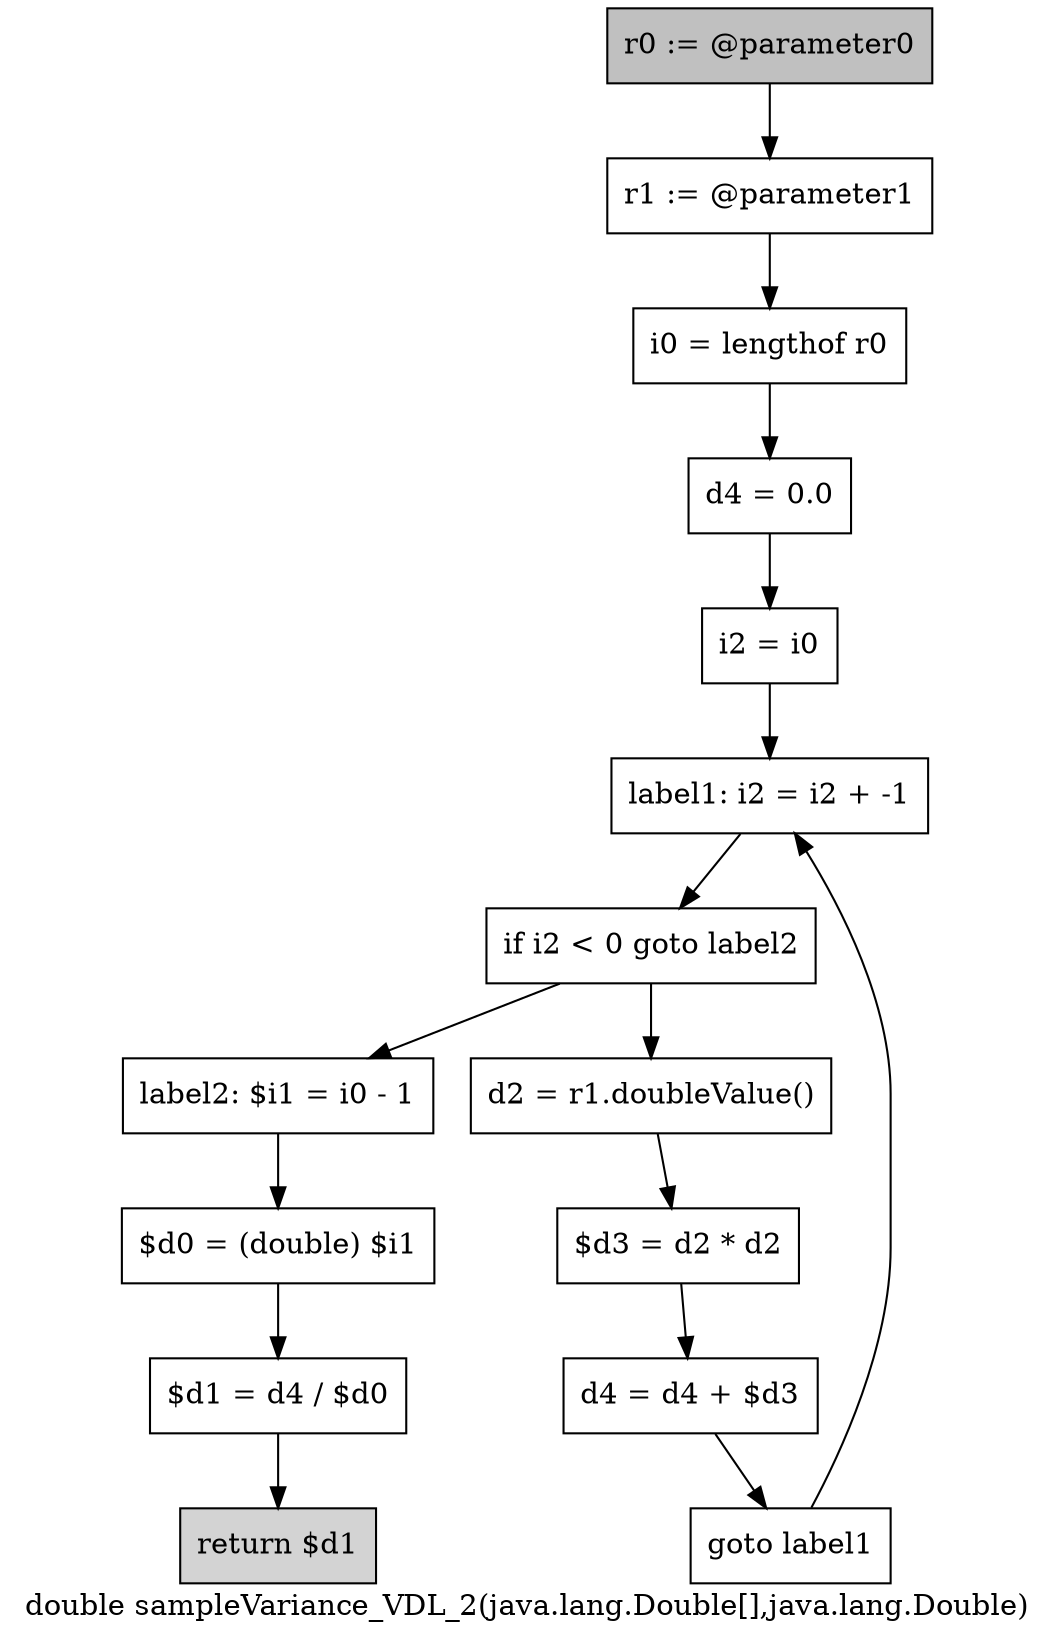 digraph "double sampleVariance_VDL_2(java.lang.Double[],java.lang.Double)" {
    label="double sampleVariance_VDL_2(java.lang.Double[],java.lang.Double)";
    node [shape=box];
    "0" [style=filled,fillcolor=gray,label="r0 := @parameter0",];
    "1" [label="r1 := @parameter1",];
    "0"->"1";
    "2" [label="i0 = lengthof r0",];
    "1"->"2";
    "3" [label="d4 = 0.0",];
    "2"->"3";
    "4" [label="i2 = i0",];
    "3"->"4";
    "5" [label="label1: i2 = i2 + -1",];
    "4"->"5";
    "6" [label="if i2 < 0 goto label2",];
    "5"->"6";
    "7" [label="d2 = r1.doubleValue()",];
    "6"->"7";
    "11" [label="label2: $i1 = i0 - 1",];
    "6"->"11";
    "8" [label="$d3 = d2 * d2",];
    "7"->"8";
    "9" [label="d4 = d4 + $d3",];
    "8"->"9";
    "10" [label="goto label1",];
    "9"->"10";
    "10"->"5";
    "12" [label="$d0 = (double) $i1",];
    "11"->"12";
    "13" [label="$d1 = d4 / $d0",];
    "12"->"13";
    "14" [style=filled,fillcolor=lightgray,label="return $d1",];
    "13"->"14";
}
